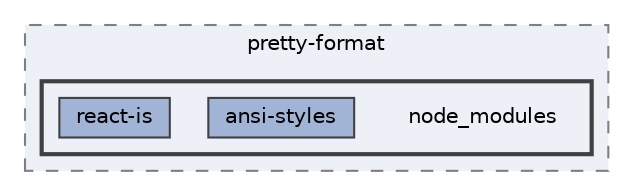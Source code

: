 digraph "pkiclassroomrescheduler/src/main/frontend/node_modules/pretty-format/node_modules"
{
 // LATEX_PDF_SIZE
  bgcolor="transparent";
  edge [fontname=Helvetica,fontsize=10,labelfontname=Helvetica,labelfontsize=10];
  node [fontname=Helvetica,fontsize=10,shape=box,height=0.2,width=0.4];
  compound=true
  subgraph clusterdir_bc2276213380ae483c4c50289073098c {
    graph [ bgcolor="#edf0f7", pencolor="grey50", label="pretty-format", fontname=Helvetica,fontsize=10 style="filled,dashed", URL="dir_bc2276213380ae483c4c50289073098c.html",tooltip=""]
  subgraph clusterdir_fbf801c0b7c03df0648d7c74ef60f58a {
    graph [ bgcolor="#edf0f7", pencolor="grey25", label="", fontname=Helvetica,fontsize=10 style="filled,bold", URL="dir_fbf801c0b7c03df0648d7c74ef60f58a.html",tooltip=""]
    dir_fbf801c0b7c03df0648d7c74ef60f58a [shape=plaintext, label="node_modules"];
  dir_b48f820fb1d74f8aad5453db31881dcc [label="ansi-styles", fillcolor="#a2b4d6", color="grey25", style="filled", URL="dir_b48f820fb1d74f8aad5453db31881dcc.html",tooltip=""];
  dir_67d1a4172991654cf8ee168d3ee90f2e [label="react-is", fillcolor="#a2b4d6", color="grey25", style="filled", URL="dir_67d1a4172991654cf8ee168d3ee90f2e.html",tooltip=""];
  }
  }
}

